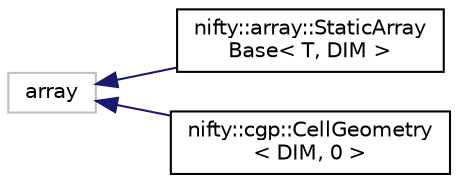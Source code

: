 digraph "Graphical Class Hierarchy"
{
  edge [fontname="Helvetica",fontsize="10",labelfontname="Helvetica",labelfontsize="10"];
  node [fontname="Helvetica",fontsize="10",shape=record];
  rankdir="LR";
  Node1 [label="array",height=0.2,width=0.4,color="grey75", fillcolor="white", style="filled"];
  Node1 -> Node2 [dir="back",color="midnightblue",fontsize="10",style="solid",fontname="Helvetica"];
  Node2 [label="nifty::array::StaticArray\lBase\< T, DIM \>",height=0.2,width=0.4,color="black", fillcolor="white", style="filled",URL="$classnifty_1_1array_1_1StaticArrayBase.html"];
  Node1 -> Node3 [dir="back",color="midnightblue",fontsize="10",style="solid",fontname="Helvetica"];
  Node3 [label="nifty::cgp::CellGeometry\l\< DIM, 0 \>",height=0.2,width=0.4,color="black", fillcolor="white", style="filled",URL="$classnifty_1_1cgp_1_1CellGeometry_3_01DIM_00_010_01_4.html"];
}

